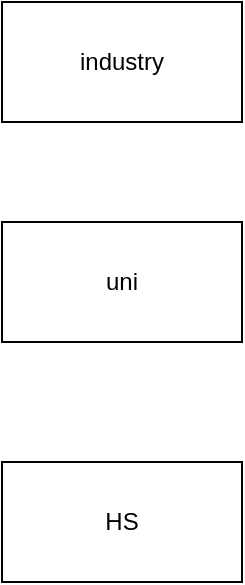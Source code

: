 <mxfile version="28.2.7">
  <diagram name="Page-1" id="0C3j_wIjgphFPjm2Jq0R">
    <mxGraphModel dx="1426" dy="1633" grid="1" gridSize="10" guides="1" tooltips="1" connect="1" arrows="1" fold="1" page="1" pageScale="1" pageWidth="1169" pageHeight="827" math="0" shadow="0">
      <root>
        <mxCell id="0" />
        <mxCell id="1" parent="0" />
        <mxCell id="8NlIUr60rXYbY207WElB-1" value="industry" style="rounded=0;whiteSpace=wrap;html=1;" vertex="1" parent="1">
          <mxGeometry x="880" y="-790" width="120" height="60" as="geometry" />
        </mxCell>
        <mxCell id="8NlIUr60rXYbY207WElB-2" value="HS" style="rounded=0;whiteSpace=wrap;html=1;" vertex="1" parent="1">
          <mxGeometry x="880" y="-560" width="120" height="60" as="geometry" />
        </mxCell>
        <mxCell id="8NlIUr60rXYbY207WElB-3" value="&lt;div&gt;uni&lt;/div&gt;" style="rounded=0;whiteSpace=wrap;html=1;" vertex="1" parent="1">
          <mxGeometry x="880" y="-680" width="120" height="60" as="geometry" />
        </mxCell>
      </root>
    </mxGraphModel>
  </diagram>
</mxfile>
